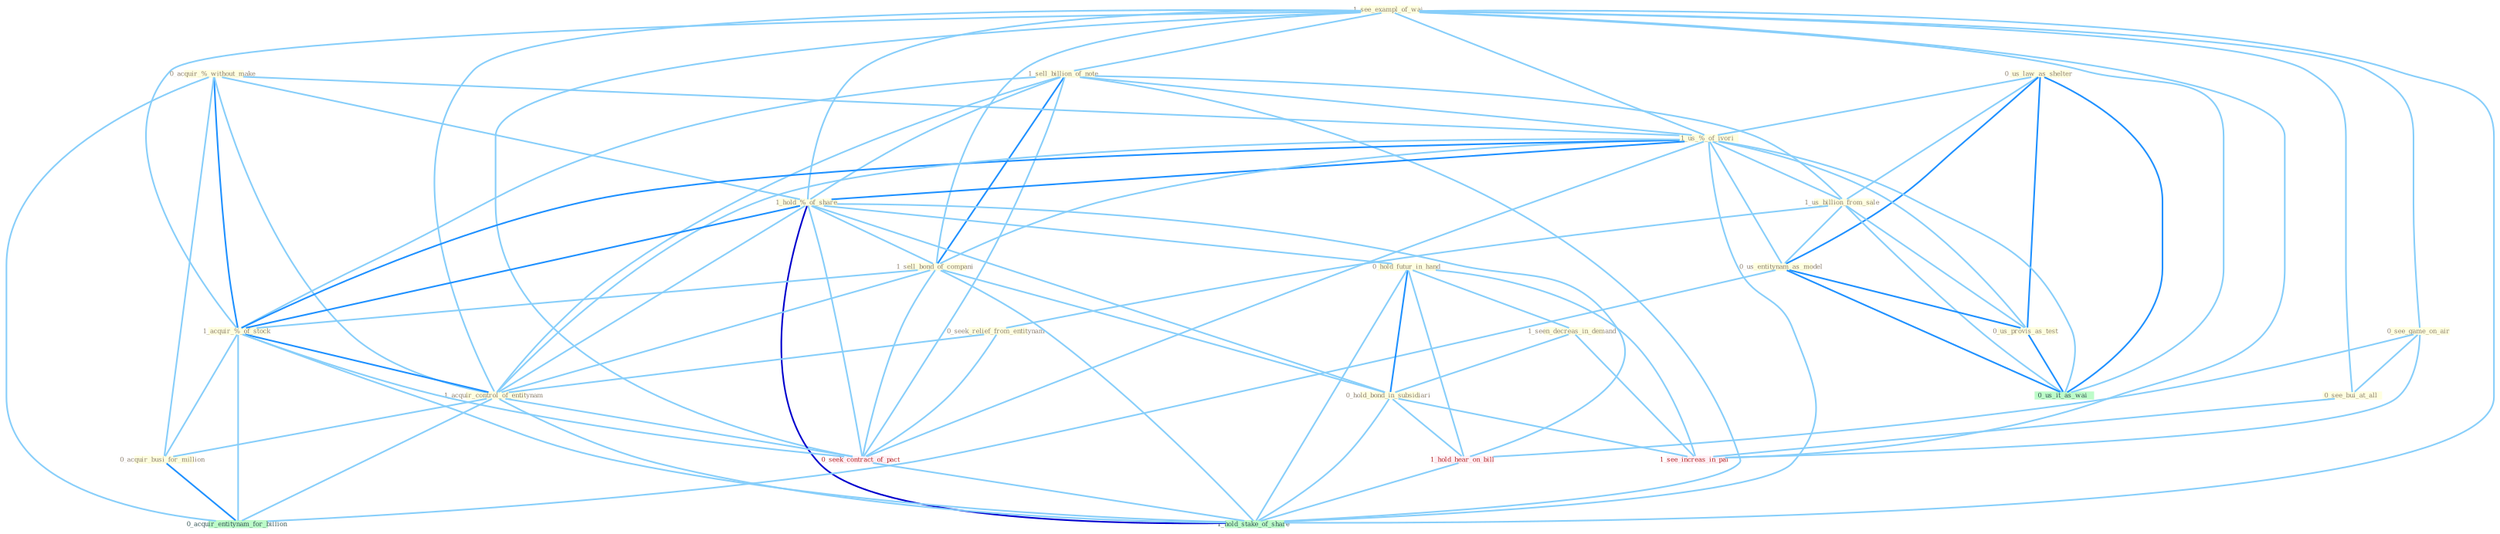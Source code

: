 Graph G{ 
    node
    [shape=polygon,style=filled,width=.5,height=.06,color="#BDFCC9",fixedsize=true,fontsize=4,
    fontcolor="#2f4f4f"];
    {node
    [color="#ffffe0", fontcolor="#8b7d6b"] "1_see_exampl_of_wai " "0_us_law_as_shelter " "1_sell_billion_of_note " "0_acquir_%_without_make " "0_see_game_on_air " "1_us_%_of_ivori " "0_see_bui_at_all " "1_hold_%_of_share " "1_us_billion_from_sale " "0_us_entitynam_as_model " "1_sell_bond_of_compani " "0_seek_relief_from_entitynam " "0_hold_futur_in_hand " "1_seen_decreas_in_demand " "0_us_provis_as_test " "1_acquir_%_of_stock " "1_acquir_control_of_entitynam " "0_acquir_busi_for_million " "0_hold_bond_in_subsidiari "}
{node [color="#fff0f5", fontcolor="#b22222"] "0_seek_contract_of_pact " "1_see_increas_in_pai " "1_hold_hear_on_bill "}
edge [color="#B0E2FF"];

	"1_see_exampl_of_wai " -- "1_sell_billion_of_note " [w="1", color="#87cefa" ];
	"1_see_exampl_of_wai " -- "0_see_game_on_air " [w="1", color="#87cefa" ];
	"1_see_exampl_of_wai " -- "1_us_%_of_ivori " [w="1", color="#87cefa" ];
	"1_see_exampl_of_wai " -- "0_see_bui_at_all " [w="1", color="#87cefa" ];
	"1_see_exampl_of_wai " -- "1_hold_%_of_share " [w="1", color="#87cefa" ];
	"1_see_exampl_of_wai " -- "1_sell_bond_of_compani " [w="1", color="#87cefa" ];
	"1_see_exampl_of_wai " -- "1_acquir_%_of_stock " [w="1", color="#87cefa" ];
	"1_see_exampl_of_wai " -- "1_acquir_control_of_entitynam " [w="1", color="#87cefa" ];
	"1_see_exampl_of_wai " -- "0_seek_contract_of_pact " [w="1", color="#87cefa" ];
	"1_see_exampl_of_wai " -- "0_us_it_as_wai " [w="1", color="#87cefa" ];
	"1_see_exampl_of_wai " -- "1_see_increas_in_pai " [w="1", color="#87cefa" ];
	"1_see_exampl_of_wai " -- "1_hold_stake_of_share " [w="1", color="#87cefa" ];
	"0_us_law_as_shelter " -- "1_us_%_of_ivori " [w="1", color="#87cefa" ];
	"0_us_law_as_shelter " -- "1_us_billion_from_sale " [w="1", color="#87cefa" ];
	"0_us_law_as_shelter " -- "0_us_entitynam_as_model " [w="2", color="#1e90ff" , len=0.8];
	"0_us_law_as_shelter " -- "0_us_provis_as_test " [w="2", color="#1e90ff" , len=0.8];
	"0_us_law_as_shelter " -- "0_us_it_as_wai " [w="2", color="#1e90ff" , len=0.8];
	"1_sell_billion_of_note " -- "1_us_%_of_ivori " [w="1", color="#87cefa" ];
	"1_sell_billion_of_note " -- "1_hold_%_of_share " [w="1", color="#87cefa" ];
	"1_sell_billion_of_note " -- "1_us_billion_from_sale " [w="1", color="#87cefa" ];
	"1_sell_billion_of_note " -- "1_sell_bond_of_compani " [w="2", color="#1e90ff" , len=0.8];
	"1_sell_billion_of_note " -- "1_acquir_%_of_stock " [w="1", color="#87cefa" ];
	"1_sell_billion_of_note " -- "1_acquir_control_of_entitynam " [w="1", color="#87cefa" ];
	"1_sell_billion_of_note " -- "0_seek_contract_of_pact " [w="1", color="#87cefa" ];
	"1_sell_billion_of_note " -- "1_hold_stake_of_share " [w="1", color="#87cefa" ];
	"0_acquir_%_without_make " -- "1_us_%_of_ivori " [w="1", color="#87cefa" ];
	"0_acquir_%_without_make " -- "1_hold_%_of_share " [w="1", color="#87cefa" ];
	"0_acquir_%_without_make " -- "1_acquir_%_of_stock " [w="2", color="#1e90ff" , len=0.8];
	"0_acquir_%_without_make " -- "1_acquir_control_of_entitynam " [w="1", color="#87cefa" ];
	"0_acquir_%_without_make " -- "0_acquir_busi_for_million " [w="1", color="#87cefa" ];
	"0_acquir_%_without_make " -- "0_acquir_entitynam_for_billion " [w="1", color="#87cefa" ];
	"0_see_game_on_air " -- "0_see_bui_at_all " [w="1", color="#87cefa" ];
	"0_see_game_on_air " -- "1_see_increas_in_pai " [w="1", color="#87cefa" ];
	"0_see_game_on_air " -- "1_hold_hear_on_bill " [w="1", color="#87cefa" ];
	"1_us_%_of_ivori " -- "1_hold_%_of_share " [w="2", color="#1e90ff" , len=0.8];
	"1_us_%_of_ivori " -- "1_us_billion_from_sale " [w="1", color="#87cefa" ];
	"1_us_%_of_ivori " -- "0_us_entitynam_as_model " [w="1", color="#87cefa" ];
	"1_us_%_of_ivori " -- "1_sell_bond_of_compani " [w="1", color="#87cefa" ];
	"1_us_%_of_ivori " -- "0_us_provis_as_test " [w="1", color="#87cefa" ];
	"1_us_%_of_ivori " -- "1_acquir_%_of_stock " [w="2", color="#1e90ff" , len=0.8];
	"1_us_%_of_ivori " -- "1_acquir_control_of_entitynam " [w="1", color="#87cefa" ];
	"1_us_%_of_ivori " -- "0_seek_contract_of_pact " [w="1", color="#87cefa" ];
	"1_us_%_of_ivori " -- "0_us_it_as_wai " [w="1", color="#87cefa" ];
	"1_us_%_of_ivori " -- "1_hold_stake_of_share " [w="1", color="#87cefa" ];
	"0_see_bui_at_all " -- "1_see_increas_in_pai " [w="1", color="#87cefa" ];
	"1_hold_%_of_share " -- "1_sell_bond_of_compani " [w="1", color="#87cefa" ];
	"1_hold_%_of_share " -- "0_hold_futur_in_hand " [w="1", color="#87cefa" ];
	"1_hold_%_of_share " -- "1_acquir_%_of_stock " [w="2", color="#1e90ff" , len=0.8];
	"1_hold_%_of_share " -- "1_acquir_control_of_entitynam " [w="1", color="#87cefa" ];
	"1_hold_%_of_share " -- "0_hold_bond_in_subsidiari " [w="1", color="#87cefa" ];
	"1_hold_%_of_share " -- "0_seek_contract_of_pact " [w="1", color="#87cefa" ];
	"1_hold_%_of_share " -- "1_hold_hear_on_bill " [w="1", color="#87cefa" ];
	"1_hold_%_of_share " -- "1_hold_stake_of_share " [w="3", color="#0000cd" , len=0.6];
	"1_us_billion_from_sale " -- "0_us_entitynam_as_model " [w="1", color="#87cefa" ];
	"1_us_billion_from_sale " -- "0_seek_relief_from_entitynam " [w="1", color="#87cefa" ];
	"1_us_billion_from_sale " -- "0_us_provis_as_test " [w="1", color="#87cefa" ];
	"1_us_billion_from_sale " -- "0_us_it_as_wai " [w="1", color="#87cefa" ];
	"0_us_entitynam_as_model " -- "0_us_provis_as_test " [w="2", color="#1e90ff" , len=0.8];
	"0_us_entitynam_as_model " -- "0_us_it_as_wai " [w="2", color="#1e90ff" , len=0.8];
	"0_us_entitynam_as_model " -- "0_acquir_entitynam_for_billion " [w="1", color="#87cefa" ];
	"1_sell_bond_of_compani " -- "1_acquir_%_of_stock " [w="1", color="#87cefa" ];
	"1_sell_bond_of_compani " -- "1_acquir_control_of_entitynam " [w="1", color="#87cefa" ];
	"1_sell_bond_of_compani " -- "0_hold_bond_in_subsidiari " [w="1", color="#87cefa" ];
	"1_sell_bond_of_compani " -- "0_seek_contract_of_pact " [w="1", color="#87cefa" ];
	"1_sell_bond_of_compani " -- "1_hold_stake_of_share " [w="1", color="#87cefa" ];
	"0_seek_relief_from_entitynam " -- "1_acquir_control_of_entitynam " [w="1", color="#87cefa" ];
	"0_seek_relief_from_entitynam " -- "0_seek_contract_of_pact " [w="1", color="#87cefa" ];
	"0_hold_futur_in_hand " -- "1_seen_decreas_in_demand " [w="1", color="#87cefa" ];
	"0_hold_futur_in_hand " -- "0_hold_bond_in_subsidiari " [w="2", color="#1e90ff" , len=0.8];
	"0_hold_futur_in_hand " -- "1_see_increas_in_pai " [w="1", color="#87cefa" ];
	"0_hold_futur_in_hand " -- "1_hold_hear_on_bill " [w="1", color="#87cefa" ];
	"0_hold_futur_in_hand " -- "1_hold_stake_of_share " [w="1", color="#87cefa" ];
	"1_seen_decreas_in_demand " -- "0_hold_bond_in_subsidiari " [w="1", color="#87cefa" ];
	"1_seen_decreas_in_demand " -- "1_see_increas_in_pai " [w="1", color="#87cefa" ];
	"0_us_provis_as_test " -- "0_us_it_as_wai " [w="2", color="#1e90ff" , len=0.8];
	"1_acquir_%_of_stock " -- "1_acquir_control_of_entitynam " [w="2", color="#1e90ff" , len=0.8];
	"1_acquir_%_of_stock " -- "0_acquir_busi_for_million " [w="1", color="#87cefa" ];
	"1_acquir_%_of_stock " -- "0_seek_contract_of_pact " [w="1", color="#87cefa" ];
	"1_acquir_%_of_stock " -- "0_acquir_entitynam_for_billion " [w="1", color="#87cefa" ];
	"1_acquir_%_of_stock " -- "1_hold_stake_of_share " [w="1", color="#87cefa" ];
	"1_acquir_control_of_entitynam " -- "0_acquir_busi_for_million " [w="1", color="#87cefa" ];
	"1_acquir_control_of_entitynam " -- "0_seek_contract_of_pact " [w="1", color="#87cefa" ];
	"1_acquir_control_of_entitynam " -- "0_acquir_entitynam_for_billion " [w="1", color="#87cefa" ];
	"1_acquir_control_of_entitynam " -- "1_hold_stake_of_share " [w="1", color="#87cefa" ];
	"0_acquir_busi_for_million " -- "0_acquir_entitynam_for_billion " [w="2", color="#1e90ff" , len=0.8];
	"0_hold_bond_in_subsidiari " -- "1_see_increas_in_pai " [w="1", color="#87cefa" ];
	"0_hold_bond_in_subsidiari " -- "1_hold_hear_on_bill " [w="1", color="#87cefa" ];
	"0_hold_bond_in_subsidiari " -- "1_hold_stake_of_share " [w="1", color="#87cefa" ];
	"0_seek_contract_of_pact " -- "1_hold_stake_of_share " [w="1", color="#87cefa" ];
	"1_hold_hear_on_bill " -- "1_hold_stake_of_share " [w="1", color="#87cefa" ];
}
